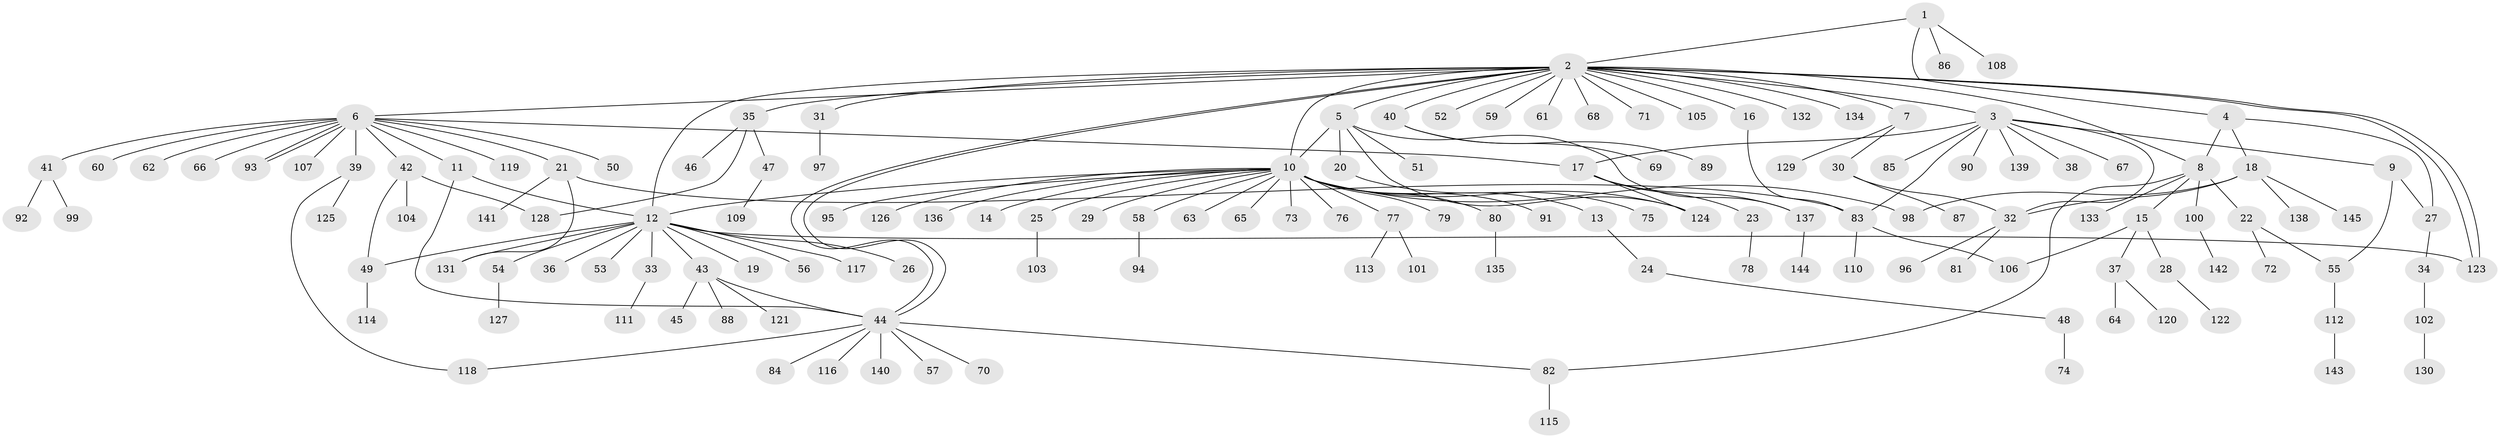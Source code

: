 // Generated by graph-tools (version 1.1) at 2025/11/02/27/25 16:11:14]
// undirected, 145 vertices, 171 edges
graph export_dot {
graph [start="1"]
  node [color=gray90,style=filled];
  1;
  2;
  3;
  4;
  5;
  6;
  7;
  8;
  9;
  10;
  11;
  12;
  13;
  14;
  15;
  16;
  17;
  18;
  19;
  20;
  21;
  22;
  23;
  24;
  25;
  26;
  27;
  28;
  29;
  30;
  31;
  32;
  33;
  34;
  35;
  36;
  37;
  38;
  39;
  40;
  41;
  42;
  43;
  44;
  45;
  46;
  47;
  48;
  49;
  50;
  51;
  52;
  53;
  54;
  55;
  56;
  57;
  58;
  59;
  60;
  61;
  62;
  63;
  64;
  65;
  66;
  67;
  68;
  69;
  70;
  71;
  72;
  73;
  74;
  75;
  76;
  77;
  78;
  79;
  80;
  81;
  82;
  83;
  84;
  85;
  86;
  87;
  88;
  89;
  90;
  91;
  92;
  93;
  94;
  95;
  96;
  97;
  98;
  99;
  100;
  101;
  102;
  103;
  104;
  105;
  106;
  107;
  108;
  109;
  110;
  111;
  112;
  113;
  114;
  115;
  116;
  117;
  118;
  119;
  120;
  121;
  122;
  123;
  124;
  125;
  126;
  127;
  128;
  129;
  130;
  131;
  132;
  133;
  134;
  135;
  136;
  137;
  138;
  139;
  140;
  141;
  142;
  143;
  144;
  145;
  1 -- 2;
  1 -- 4;
  1 -- 86;
  1 -- 108;
  2 -- 3;
  2 -- 5;
  2 -- 6;
  2 -- 7;
  2 -- 8;
  2 -- 10;
  2 -- 12;
  2 -- 16;
  2 -- 31;
  2 -- 35;
  2 -- 40;
  2 -- 44;
  2 -- 44;
  2 -- 52;
  2 -- 59;
  2 -- 61;
  2 -- 68;
  2 -- 71;
  2 -- 105;
  2 -- 123;
  2 -- 123;
  2 -- 132;
  2 -- 134;
  3 -- 9;
  3 -- 17;
  3 -- 32;
  3 -- 38;
  3 -- 67;
  3 -- 83;
  3 -- 85;
  3 -- 90;
  3 -- 139;
  4 -- 8;
  4 -- 18;
  4 -- 27;
  5 -- 10;
  5 -- 20;
  5 -- 51;
  5 -- 124;
  5 -- 137;
  6 -- 11;
  6 -- 17;
  6 -- 21;
  6 -- 39;
  6 -- 41;
  6 -- 42;
  6 -- 50;
  6 -- 60;
  6 -- 62;
  6 -- 66;
  6 -- 93;
  6 -- 93;
  6 -- 107;
  6 -- 119;
  7 -- 30;
  7 -- 129;
  8 -- 15;
  8 -- 22;
  8 -- 82;
  8 -- 100;
  8 -- 133;
  9 -- 27;
  9 -- 55;
  10 -- 12;
  10 -- 13;
  10 -- 14;
  10 -- 25;
  10 -- 29;
  10 -- 58;
  10 -- 63;
  10 -- 65;
  10 -- 73;
  10 -- 76;
  10 -- 77;
  10 -- 79;
  10 -- 80;
  10 -- 91;
  10 -- 95;
  10 -- 98;
  10 -- 124;
  10 -- 126;
  10 -- 136;
  11 -- 12;
  11 -- 44;
  12 -- 19;
  12 -- 26;
  12 -- 33;
  12 -- 36;
  12 -- 43;
  12 -- 49;
  12 -- 53;
  12 -- 54;
  12 -- 56;
  12 -- 117;
  12 -- 123;
  12 -- 131;
  13 -- 24;
  15 -- 28;
  15 -- 37;
  15 -- 106;
  16 -- 83;
  17 -- 23;
  17 -- 124;
  17 -- 137;
  18 -- 32;
  18 -- 98;
  18 -- 138;
  18 -- 145;
  20 -- 75;
  21 -- 83;
  21 -- 131;
  21 -- 141;
  22 -- 55;
  22 -- 72;
  23 -- 78;
  24 -- 48;
  25 -- 103;
  27 -- 34;
  28 -- 122;
  30 -- 32;
  30 -- 87;
  31 -- 97;
  32 -- 81;
  32 -- 96;
  33 -- 111;
  34 -- 102;
  35 -- 46;
  35 -- 47;
  35 -- 128;
  37 -- 64;
  37 -- 120;
  39 -- 118;
  39 -- 125;
  40 -- 69;
  40 -- 89;
  41 -- 92;
  41 -- 99;
  42 -- 49;
  42 -- 104;
  42 -- 128;
  43 -- 44;
  43 -- 45;
  43 -- 88;
  43 -- 121;
  44 -- 57;
  44 -- 70;
  44 -- 82;
  44 -- 84;
  44 -- 116;
  44 -- 118;
  44 -- 140;
  47 -- 109;
  48 -- 74;
  49 -- 114;
  54 -- 127;
  55 -- 112;
  58 -- 94;
  77 -- 101;
  77 -- 113;
  80 -- 135;
  82 -- 115;
  83 -- 106;
  83 -- 110;
  100 -- 142;
  102 -- 130;
  112 -- 143;
  137 -- 144;
}
